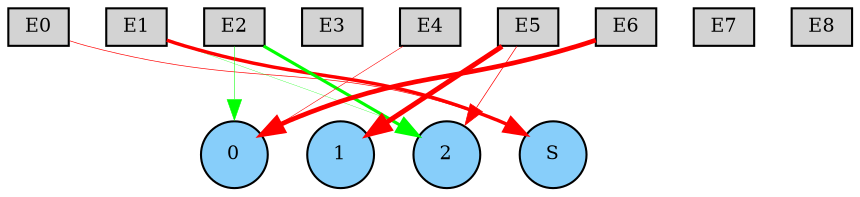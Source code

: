 digraph {
	node [fontsize=9 height=0.2 shape=circle width=0.2]
	subgraph inputs {
		node [shape=box style=filled]
		rank=source
		E0 [fillcolor=lightgray]
		E1 [fillcolor=lightgray]
		E0 -> E1 [style=invis]
		E2 [fillcolor=lightgray]
		E1 -> E2 [style=invis]
		E3 [fillcolor=lightgray]
		E2 -> E3 [style=invis]
		E4 [fillcolor=lightgray]
		E3 -> E4 [style=invis]
		E5 [fillcolor=lightgray]
		E4 -> E5 [style=invis]
		E6 [fillcolor=lightgray]
		E5 -> E6 [style=invis]
		E7 [fillcolor=lightgray]
		E6 -> E7 [style=invis]
		E8 [fillcolor=lightgray]
		E7 -> E8 [style=invis]
	}
	subgraph outputs {
		node [style=filled]
		rank=sink
		0 [fillcolor=lightskyblue fontsize=9 height=0.2 shape=circle width=0.2]
		1 [fillcolor=lightskyblue fontsize=9 height=0.2 shape=circle width=0.2]
		0 -> 1 [style=invis]
		2 [fillcolor=lightskyblue fontsize=9 height=0.2 shape=circle width=0.2]
		1 -> 2 [style=invis]
		S [fillcolor=lightskyblue fontsize=9 height=0.2 shape=circle width=0.2]
		2 -> S [style=invis]
	}
	E6 -> 0 [color=red penwidth=2.2546546423359173 style=solid]
	E5 -> 1 [color=red penwidth=2.410013093417876 style=solid]
	E2 -> 2 [color=green penwidth=1.5054234693622215 style=solid]
	E1 -> S [color=red penwidth=1.6639526827841482 style=solid]
	E4 -> 0 [color=red penwidth=0.26911328723189964 style=solid]
	E0 -> S [color=red penwidth=0.32149018912101646 style=solid]
	E5 -> 2 [color=red penwidth=0.3427858096623156 style=solid]
	E1 -> 2 [color=green penwidth=0.1429673974896245 style=solid]
	E2 -> 0 [color=green penwidth=0.25768189291947796 style=solid]
}
